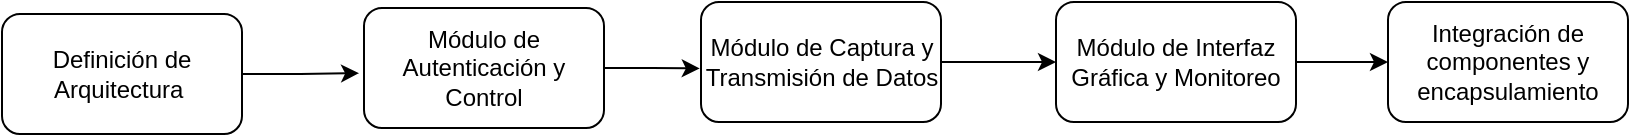 <mxfile version="24.8.0">
  <diagram name="Página-1" id="gnf3Gjwf16vVteSYFVyj">
    <mxGraphModel dx="1345" dy="655" grid="0" gridSize="10" guides="1" tooltips="1" connect="1" arrows="1" fold="1" page="1" pageScale="1" pageWidth="827" pageHeight="1169" math="0" shadow="0">
      <root>
        <mxCell id="0" />
        <mxCell id="1" parent="0" />
        <mxCell id="v9fnl0WQc4zvzUVvi5Fd-6" style="edgeStyle=orthogonalEdgeStyle;rounded=0;orthogonalLoop=1;jettySize=auto;html=1;exitX=1;exitY=0.5;exitDx=0;exitDy=0;" edge="1" parent="1" source="v9fnl0WQc4zvzUVvi5Fd-1">
          <mxGeometry relative="1" as="geometry">
            <mxPoint x="182.529" y="295.588" as="targetPoint" />
          </mxGeometry>
        </mxCell>
        <mxCell id="v9fnl0WQc4zvzUVvi5Fd-1" value="Definición de Arquitectura&amp;nbsp;" style="rounded=1;whiteSpace=wrap;html=1;" vertex="1" parent="1">
          <mxGeometry x="4" y="266" width="120" height="60" as="geometry" />
        </mxCell>
        <mxCell id="v9fnl0WQc4zvzUVvi5Fd-8" style="edgeStyle=orthogonalEdgeStyle;rounded=0;orthogonalLoop=1;jettySize=auto;html=1;exitX=1;exitY=0.5;exitDx=0;exitDy=0;" edge="1" parent="1" source="v9fnl0WQc4zvzUVvi5Fd-2">
          <mxGeometry relative="1" as="geometry">
            <mxPoint x="352.882" y="293.235" as="targetPoint" />
          </mxGeometry>
        </mxCell>
        <mxCell id="v9fnl0WQc4zvzUVvi5Fd-2" value="Módulo de Autenticación y Control" style="rounded=1;whiteSpace=wrap;html=1;" vertex="1" parent="1">
          <mxGeometry x="185" y="263" width="120" height="60" as="geometry" />
        </mxCell>
        <mxCell id="v9fnl0WQc4zvzUVvi5Fd-9" style="edgeStyle=orthogonalEdgeStyle;rounded=0;orthogonalLoop=1;jettySize=auto;html=1;exitX=1;exitY=0.5;exitDx=0;exitDy=0;" edge="1" parent="1" source="v9fnl0WQc4zvzUVvi5Fd-3" target="v9fnl0WQc4zvzUVvi5Fd-4">
          <mxGeometry relative="1" as="geometry">
            <mxPoint x="522.294" y="289.706" as="targetPoint" />
          </mxGeometry>
        </mxCell>
        <mxCell id="v9fnl0WQc4zvzUVvi5Fd-3" value="Módulo de Captura y Transmisión de Datos" style="rounded=1;whiteSpace=wrap;html=1;" vertex="1" parent="1">
          <mxGeometry x="353.5" y="260" width="120" height="60" as="geometry" />
        </mxCell>
        <mxCell id="v9fnl0WQc4zvzUVvi5Fd-10" style="edgeStyle=orthogonalEdgeStyle;rounded=0;orthogonalLoop=1;jettySize=auto;html=1;exitX=1;exitY=0.5;exitDx=0;exitDy=0;entryX=0;entryY=0.5;entryDx=0;entryDy=0;" edge="1" parent="1" source="v9fnl0WQc4zvzUVvi5Fd-4" target="v9fnl0WQc4zvzUVvi5Fd-5">
          <mxGeometry relative="1" as="geometry">
            <mxPoint x="683.235" y="289.706" as="targetPoint" />
          </mxGeometry>
        </mxCell>
        <mxCell id="v9fnl0WQc4zvzUVvi5Fd-4" value="Módulo de Interfaz Gráfica y Monitoreo" style="rounded=1;whiteSpace=wrap;html=1;" vertex="1" parent="1">
          <mxGeometry x="531" y="260" width="120" height="60" as="geometry" />
        </mxCell>
        <mxCell id="v9fnl0WQc4zvzUVvi5Fd-5" value="Integración de componentes y encapsulamiento" style="rounded=1;whiteSpace=wrap;html=1;" vertex="1" parent="1">
          <mxGeometry x="697" y="260" width="120" height="60" as="geometry" />
        </mxCell>
      </root>
    </mxGraphModel>
  </diagram>
</mxfile>
